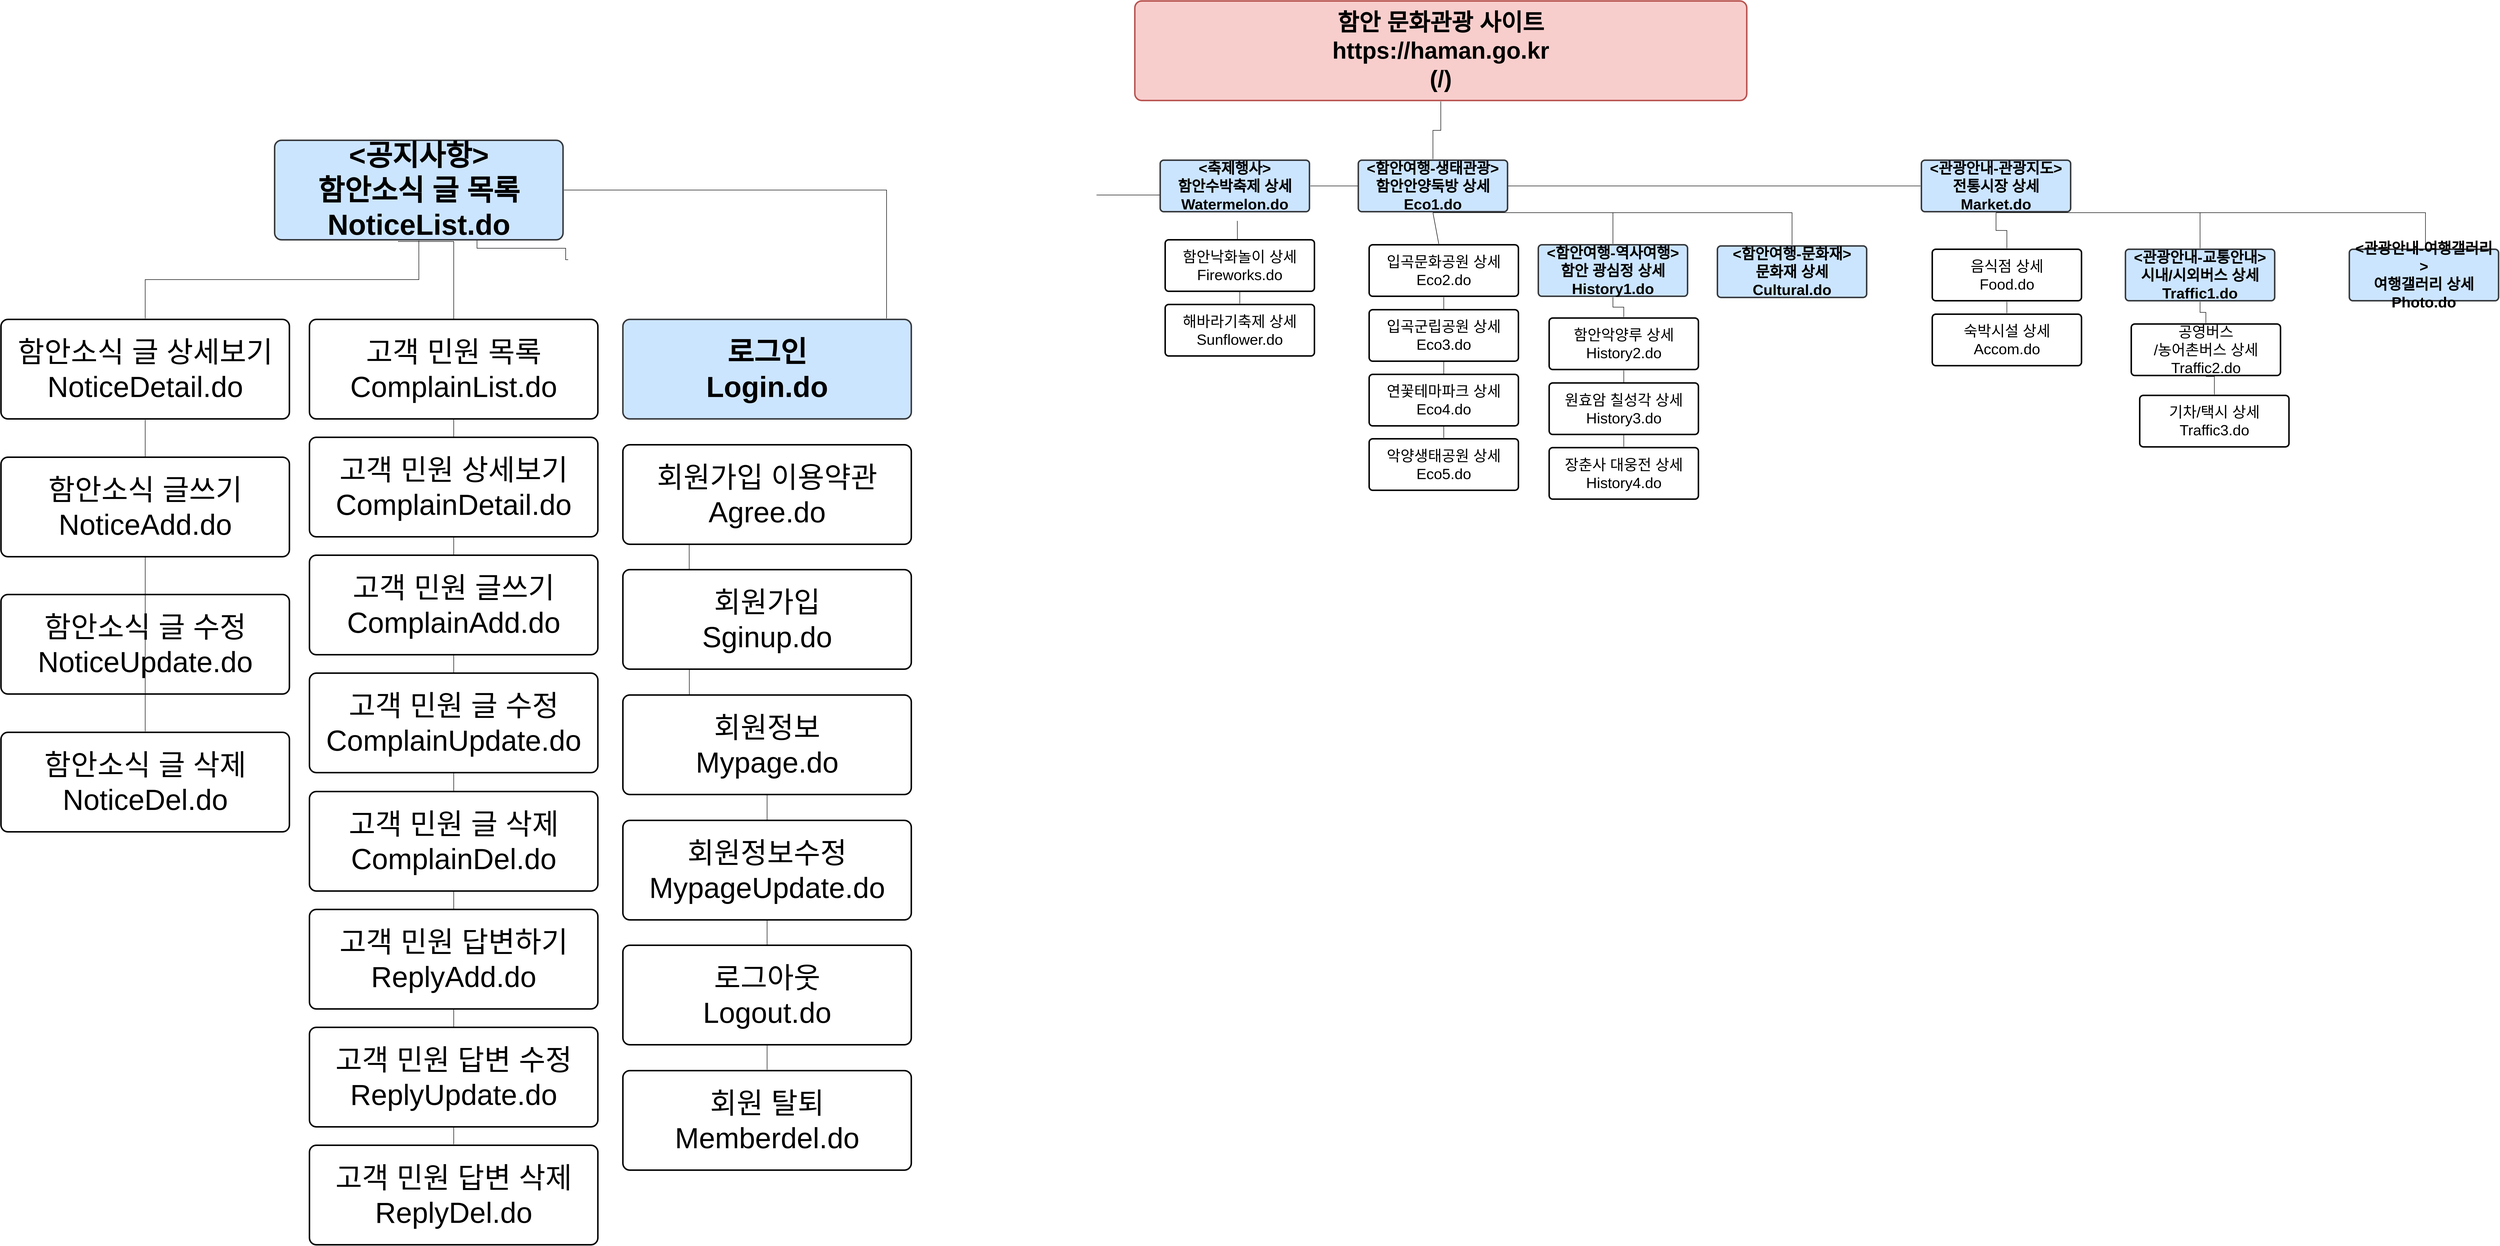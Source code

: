 <mxfile version="21.3.2" type="device">
  <diagram id="6a731a19-8d31-9384-78a2-239565b7b9f0" name="Page-1">
    <mxGraphModel dx="10677" dy="4522" grid="1" gridSize="10" guides="0" tooltips="1" connect="1" arrows="1" fold="1" page="1" pageScale="1" pageWidth="1169" pageHeight="827" background="none" math="0" shadow="0">
      <root>
        <mxCell id="0" />
        <mxCell id="1" parent="0" />
        <mxCell id="kG1Z84SjeEAYpl0R3kHJ-1810" style="edgeStyle=orthogonalEdgeStyle;rounded=0;orthogonalLoop=1;jettySize=auto;html=1;exitX=0.428;exitY=1.007;exitDx=0;exitDy=0;endArrow=none;endFill=0;exitPerimeter=0;" parent="1" target="kG1Z84SjeEAYpl0R3kHJ-1804" edge="1" source="1771">
          <mxGeometry relative="1" as="geometry">
            <mxPoint x="74.93" y="-0.25" as="sourcePoint" />
            <Array as="points">
              <mxPoint x="-1430" y="403" />
            </Array>
          </mxGeometry>
        </mxCell>
        <mxCell id="B97FNli7kyXhGJYyz91e-1827" style="edgeStyle=orthogonalEdgeStyle;rounded=0;orthogonalLoop=1;jettySize=auto;html=1;exitX=0.5;exitY=1;exitDx=0;exitDy=0;endArrow=none;endFill=0;" parent="1" source="1749" target="B97FNli7kyXhGJYyz91e-1786" edge="1">
          <mxGeometry relative="1" as="geometry" />
        </mxCell>
        <mxCell id="1749" value="&lt;font style=&quot;font-size: 47px;&quot;&gt;함안 문화관광 사이트&lt;br&gt;https://haman.go.kr&lt;br&gt;(/)&lt;br&gt;&lt;/font&gt;" style="rounded=1;whiteSpace=wrap;html=1;shadow=0;labelBackgroundColor=none;strokeWidth=3;fontFamily=Helvetica;fontSize=20;align=center;fontStyle=1;spacing=5;arcSize=7;perimeterSpacing=2;fillColor=#f8cecc;strokeColor=#b85450;" parent="1" vertex="1">
          <mxGeometry x="-61" y="-80" width="1230" height="200" as="geometry" />
        </mxCell>
        <mxCell id="B97FNli7kyXhGJYyz91e-1782" style="edgeStyle=orthogonalEdgeStyle;rounded=0;orthogonalLoop=1;jettySize=auto;html=1;exitX=1;exitY=0.5;exitDx=0;exitDy=0;endArrow=none;endFill=0;" parent="1" source="1771" target="B97FNli7kyXhGJYyz91e-1781" edge="1">
          <mxGeometry relative="1" as="geometry">
            <Array as="points">
              <mxPoint x="-560" y="302" />
              <mxPoint x="-560" y="302" />
            </Array>
          </mxGeometry>
        </mxCell>
        <mxCell id="B97FNli7kyXhGJYyz91e-1800" style="edgeStyle=orthogonalEdgeStyle;rounded=0;orthogonalLoop=1;jettySize=auto;html=1;exitX=0.5;exitY=1;exitDx=0;exitDy=0;endArrow=none;endFill=0;" parent="1" edge="1">
          <mxGeometry relative="1" as="geometry">
            <mxPoint x="-1383.25" y="389.0" as="sourcePoint" />
            <mxPoint x="-1200" y="440" as="targetPoint" />
            <Array as="points">
              <mxPoint x="-1383" y="417" />
              <mxPoint x="-1205" y="417" />
            </Array>
          </mxGeometry>
        </mxCell>
        <mxCell id="1771" value="&amp;lt;공지사항&amp;gt;&lt;br style=&quot;font-size: 58px;&quot;&gt;함안소식 글 목록&lt;br style=&quot;font-size: 58px;&quot;&gt;NoticeList.do" style="rounded=1;whiteSpace=wrap;html=1;shadow=0;labelBackgroundColor=none;strokeWidth=3;fontFamily=Helvetica;fontSize=58;align=center;spacing=5;fontStyle=1;arcSize=7;perimeterSpacing=2;aspect=fixed;fillColor=#cce5ff;strokeColor=#36393d;" parent="1" vertex="1">
          <mxGeometry x="-1790" y="200" width="579.71" height="200" as="geometry" />
        </mxCell>
        <mxCell id="kG1Z84SjeEAYpl0R3kHJ-1870" style="edgeStyle=orthogonalEdgeStyle;rounded=0;orthogonalLoop=1;jettySize=auto;html=1;exitX=1;exitY=0.5;exitDx=0;exitDy=0;entryX=0;entryY=0.5;entryDx=0;entryDy=0;endArrow=none;endFill=0;" parent="1" edge="1">
          <mxGeometry relative="1" as="geometry">
            <mxPoint x="-138" y="310.0" as="sourcePoint" />
            <mxPoint x="-2" y="310.0" as="targetPoint" />
          </mxGeometry>
        </mxCell>
        <mxCell id="kG1Z84SjeEAYpl0R3kHJ-1831" style="edgeStyle=orthogonalEdgeStyle;rounded=0;orthogonalLoop=1;jettySize=auto;html=1;exitX=0.5;exitY=1;exitDx=0;exitDy=0;endArrow=none;endFill=0;" parent="1" target="kG1Z84SjeEAYpl0R3kHJ-1822" edge="1">
          <mxGeometry relative="1" as="geometry">
            <mxPoint x="145" y="362.0" as="sourcePoint" />
          </mxGeometry>
        </mxCell>
        <mxCell id="kG1Z84SjeEAYpl0R3kHJ-1821" value="함안낙화놀이 상세&lt;br&gt;Fireworks.do" style="rounded=1;whiteSpace=wrap;html=1;shadow=0;labelBackgroundColor=none;strokeWidth=3;fontFamily=Helvetica;fontSize=30;align=center;spacing=5;fontStyle=0;arcSize=7;perimeterSpacing=2;aspect=fixed;flipV=1;flipH=0;" parent="1" vertex="1">
          <mxGeometry y="400" width="300" height="103.5" as="geometry" />
        </mxCell>
        <mxCell id="kG1Z84SjeEAYpl0R3kHJ-1822" value="해바라기축제 상세&lt;br&gt;Sunflower.do" style="rounded=1;whiteSpace=wrap;html=1;shadow=0;labelBackgroundColor=none;strokeWidth=3;fontFamily=Helvetica;fontSize=30;align=center;spacing=5;fontStyle=0;arcSize=7;perimeterSpacing=2;aspect=fixed;flipV=1;flipH=0;" parent="1" vertex="1">
          <mxGeometry y="530" width="300" height="103.5" as="geometry" />
        </mxCell>
        <mxCell id="B97FNli7kyXhGJYyz91e-1801" style="edgeStyle=orthogonalEdgeStyle;rounded=0;orthogonalLoop=1;jettySize=auto;html=1;exitX=0.5;exitY=1;exitDx=0;exitDy=0;entryX=0.5;entryY=0;entryDx=0;entryDy=0;endArrow=none;endFill=0;" parent="1" source="kG1Z84SjeEAYpl0R3kHJ-1827" target="kG1Z84SjeEAYpl0R3kHJ-1830" edge="1">
          <mxGeometry relative="1" as="geometry" />
        </mxCell>
        <mxCell id="kG1Z84SjeEAYpl0R3kHJ-1827" value="입곡문화공원 상세Eco2.do" style="rounded=1;whiteSpace=wrap;html=1;shadow=0;labelBackgroundColor=none;strokeWidth=3;fontFamily=Helvetica;fontSize=30;align=center;spacing=5;fontStyle=0;arcSize=7;perimeterSpacing=2;aspect=fixed;flipV=1;flipH=0;" parent="1" vertex="1">
          <mxGeometry x="410" y="410" width="300" height="103.5" as="geometry" />
        </mxCell>
        <mxCell id="kG1Z84SjeEAYpl0R3kHJ-1828" value="입곡군립공원 상세&lt;br&gt;Eco3.do" style="rounded=1;whiteSpace=wrap;html=1;shadow=0;labelBackgroundColor=none;strokeWidth=3;fontFamily=Helvetica;fontSize=30;align=center;spacing=5;fontStyle=0;arcSize=7;perimeterSpacing=2;aspect=fixed;flipV=1;flipH=0;" parent="1" vertex="1">
          <mxGeometry x="410" y="540.5" width="300" height="103.5" as="geometry" />
        </mxCell>
        <mxCell id="kG1Z84SjeEAYpl0R3kHJ-1829" value="연꽃테마파크 상세&lt;br&gt;Eco4.do" style="rounded=1;whiteSpace=wrap;html=1;shadow=0;labelBackgroundColor=none;strokeWidth=3;fontFamily=Helvetica;fontSize=30;align=center;spacing=5;fontStyle=0;arcSize=7;perimeterSpacing=2;aspect=fixed;flipV=1;flipH=0;" parent="1" vertex="1">
          <mxGeometry x="410" y="670.5" width="300" height="103.5" as="geometry" />
        </mxCell>
        <mxCell id="kG1Z84SjeEAYpl0R3kHJ-1830" value="악양생태공원 상세&lt;br&gt;Eco5.do" style="rounded=1;whiteSpace=wrap;html=1;shadow=0;labelBackgroundColor=none;strokeWidth=3;fontFamily=Helvetica;fontSize=30;align=center;spacing=5;fontStyle=0;arcSize=7;perimeterSpacing=2;aspect=fixed;flipV=1;flipH=0;" parent="1" vertex="1">
          <mxGeometry x="410" y="800" width="300" height="103.5" as="geometry" />
        </mxCell>
        <mxCell id="B97FNli7kyXhGJYyz91e-1821" style="edgeStyle=orthogonalEdgeStyle;rounded=0;orthogonalLoop=1;jettySize=auto;html=1;exitX=0.5;exitY=1;exitDx=0;exitDy=0;endArrow=none;endFill=0;" parent="1" source="kG1Z84SjeEAYpl0R3kHJ-1844" target="kG1Z84SjeEAYpl0R3kHJ-1846" edge="1">
          <mxGeometry relative="1" as="geometry" />
        </mxCell>
        <mxCell id="kG1Z84SjeEAYpl0R3kHJ-1844" value="함안악양루 상세&lt;br&gt;History2.do" style="rounded=1;whiteSpace=wrap;html=1;shadow=0;labelBackgroundColor=none;strokeWidth=3;fontFamily=Helvetica;fontSize=30;align=center;spacing=5;fontStyle=0;arcSize=7;perimeterSpacing=2;aspect=fixed;flipV=1;flipH=0;" parent="1" vertex="1">
          <mxGeometry x="771.82" y="557.25" width="300" height="103.5" as="geometry" />
        </mxCell>
        <mxCell id="kG1Z84SjeEAYpl0R3kHJ-1845" value="원효암 칠성각 상세&lt;br&gt;History3.do" style="rounded=1;whiteSpace=wrap;html=1;shadow=0;labelBackgroundColor=none;strokeWidth=3;fontFamily=Helvetica;fontSize=30;align=center;spacing=5;fontStyle=0;arcSize=7;perimeterSpacing=2;aspect=fixed;flipV=1;flipH=0;" parent="1" vertex="1">
          <mxGeometry x="771.82" y="687.75" width="300" height="103.5" as="geometry" />
        </mxCell>
        <mxCell id="kG1Z84SjeEAYpl0R3kHJ-1846" value="장춘사 대웅전 상세&lt;br&gt;History4.do" style="rounded=1;whiteSpace=wrap;html=1;shadow=0;labelBackgroundColor=none;strokeWidth=3;fontFamily=Helvetica;fontSize=30;align=center;spacing=5;fontStyle=0;arcSize=7;perimeterSpacing=2;aspect=fixed;flipV=1;flipH=0;" parent="1" vertex="1">
          <mxGeometry x="771.82" y="817.75" width="300" height="103.5" as="geometry" />
        </mxCell>
        <mxCell id="B97FNli7kyXhGJYyz91e-1809" style="edgeStyle=orthogonalEdgeStyle;rounded=0;orthogonalLoop=1;jettySize=auto;html=1;exitX=0.5;exitY=1;exitDx=0;exitDy=0;entryX=0.5;entryY=0;entryDx=0;entryDy=0;endArrow=none;endFill=0;" parent="1" source="kG1Z84SjeEAYpl0R3kHJ-1858" target="kG1Z84SjeEAYpl0R3kHJ-1859" edge="1">
          <mxGeometry relative="1" as="geometry" />
        </mxCell>
        <mxCell id="kG1Z84SjeEAYpl0R3kHJ-1858" value="음식점 상세&lt;br&gt;Food.do" style="rounded=1;whiteSpace=wrap;html=1;shadow=0;labelBackgroundColor=none;strokeWidth=3;fontFamily=Helvetica;fontSize=30;align=center;spacing=5;fontStyle=0;arcSize=7;perimeterSpacing=2;aspect=fixed;flipV=1;flipH=0;" parent="1" vertex="1">
          <mxGeometry x="1541.82" y="419" width="300" height="103.5" as="geometry" />
        </mxCell>
        <mxCell id="kG1Z84SjeEAYpl0R3kHJ-1859" value="숙박시설 상세&lt;br&gt;Accom.do" style="rounded=1;whiteSpace=wrap;html=1;shadow=0;labelBackgroundColor=none;strokeWidth=3;fontFamily=Helvetica;fontSize=30;align=center;spacing=5;fontStyle=0;arcSize=7;perimeterSpacing=2;aspect=fixed;flipV=1;flipH=0;" parent="1" vertex="1">
          <mxGeometry x="1541.82" y="549.5" width="300" height="103.5" as="geometry" />
        </mxCell>
        <mxCell id="B97FNli7kyXhGJYyz91e-1824" style="edgeStyle=orthogonalEdgeStyle;rounded=0;orthogonalLoop=1;jettySize=auto;html=1;exitX=0.5;exitY=1;exitDx=0;exitDy=0;entryX=0.5;entryY=0;entryDx=0;entryDy=0;endArrow=none;endFill=0;" parent="1" source="kG1Z84SjeEAYpl0R3kHJ-1863" target="kG1Z84SjeEAYpl0R3kHJ-1864" edge="1">
          <mxGeometry relative="1" as="geometry" />
        </mxCell>
        <mxCell id="kG1Z84SjeEAYpl0R3kHJ-1863" value="&lt;font style=&quot;font-size: 30px;&quot;&gt;공영버스&lt;br style=&quot;&quot;&gt;/농어촌버스 상세&lt;br style=&quot;&quot;&gt;Traffic2.do&lt;/font&gt;" style="rounded=1;whiteSpace=wrap;html=1;shadow=0;labelBackgroundColor=none;strokeWidth=3;fontFamily=Helvetica;fontSize=28;align=center;spacing=5;fontStyle=0;arcSize=7;perimeterSpacing=2;aspect=fixed;flipV=1;flipH=0;" parent="1" vertex="1">
          <mxGeometry x="1941.82" y="569.25" width="300" height="103.5" as="geometry" />
        </mxCell>
        <mxCell id="kG1Z84SjeEAYpl0R3kHJ-1864" value="기차/택시 상세&lt;br&gt;Traffic3.do" style="rounded=1;whiteSpace=wrap;html=1;shadow=0;labelBackgroundColor=none;strokeWidth=3;fontFamily=Helvetica;fontSize=30;align=center;spacing=5;fontStyle=0;arcSize=7;perimeterSpacing=2;aspect=fixed;flipV=1;flipH=0;" parent="1" vertex="1">
          <mxGeometry x="1958.85" y="712.69" width="300" height="103.5" as="geometry" />
        </mxCell>
        <mxCell id="B97FNli7kyXhGJYyz91e-1828" style="edgeStyle=orthogonalEdgeStyle;rounded=0;orthogonalLoop=1;jettySize=auto;html=1;exitX=1;exitY=0.5;exitDx=0;exitDy=0;entryX=0;entryY=0.5;entryDx=0;entryDy=0;endArrow=none;endFill=0;" parent="1" source="B97FNli7kyXhGJYyz91e-1783" target="B97FNli7kyXhGJYyz91e-1806" edge="1">
          <mxGeometry relative="1" as="geometry" />
        </mxCell>
        <mxCell id="B97FNli7kyXhGJYyz91e-1783" value="&amp;lt;축제행사&amp;gt;&lt;br style=&quot;border-color: var(--border-color);&quot;&gt;함안수박축제 상세&lt;br style=&quot;border-color: var(--border-color);&quot;&gt;Watermelon.do" style="rounded=1;whiteSpace=wrap;html=1;shadow=0;labelBackgroundColor=none;strokeWidth=3;fontFamily=Helvetica;fontSize=30;align=center;spacing=5;fontStyle=1;arcSize=7;perimeterSpacing=2;aspect=fixed;fillColor=#cce5ff;strokeColor=#36393d;" parent="1" vertex="1">
          <mxGeometry x="-10" y="240" width="300" height="103.5" as="geometry" />
        </mxCell>
        <mxCell id="B97FNli7kyXhGJYyz91e-1804" style="edgeStyle=orthogonalEdgeStyle;rounded=0;orthogonalLoop=1;jettySize=auto;html=1;exitX=0.5;exitY=1;exitDx=0;exitDy=0;endArrow=none;endFill=0;" parent="1" source="B97FNli7kyXhGJYyz91e-1786" target="B97FNli7kyXhGJYyz91e-1802" edge="1">
          <mxGeometry relative="1" as="geometry" />
        </mxCell>
        <mxCell id="B97FNli7kyXhGJYyz91e-1805" style="edgeStyle=orthogonalEdgeStyle;rounded=0;orthogonalLoop=1;jettySize=auto;html=1;exitX=0.5;exitY=1;exitDx=0;exitDy=0;entryX=0.5;entryY=0;entryDx=0;entryDy=0;endArrow=none;endFill=0;" parent="1" source="B97FNli7kyXhGJYyz91e-1786" target="B97FNli7kyXhGJYyz91e-1803" edge="1">
          <mxGeometry relative="1" as="geometry" />
        </mxCell>
        <mxCell id="B97FNli7kyXhGJYyz91e-1810" style="rounded=0;orthogonalLoop=1;jettySize=auto;html=1;exitX=0.5;exitY=1;exitDx=0;exitDy=0;endArrow=none;endFill=0;" parent="1" source="B97FNli7kyXhGJYyz91e-1786" target="kG1Z84SjeEAYpl0R3kHJ-1827" edge="1">
          <mxGeometry relative="1" as="geometry" />
        </mxCell>
        <mxCell id="B97FNli7kyXhGJYyz91e-1786" value="&amp;lt;함안여행-생태관광&amp;gt;&lt;br style=&quot;border-color: var(--border-color);&quot;&gt;함안안양둑방 상세&lt;br style=&quot;border-color: var(--border-color);&quot;&gt;Eco1.do" style="rounded=1;whiteSpace=wrap;html=1;shadow=0;labelBackgroundColor=none;strokeWidth=3;fontFamily=Helvetica;fontSize=30;align=center;spacing=5;fontStyle=1;arcSize=7;perimeterSpacing=2;aspect=fixed;fillColor=#cce5ff;strokeColor=#36393d;" parent="1" vertex="1">
          <mxGeometry x="388.18" y="240" width="300" height="103.5" as="geometry" />
        </mxCell>
        <mxCell id="B97FNli7kyXhGJYyz91e-1820" style="edgeStyle=orthogonalEdgeStyle;rounded=0;orthogonalLoop=1;jettySize=auto;html=1;exitX=0.5;exitY=1;exitDx=0;exitDy=0;endArrow=none;endFill=0;" parent="1" source="B97FNli7kyXhGJYyz91e-1802" target="kG1Z84SjeEAYpl0R3kHJ-1844" edge="1">
          <mxGeometry relative="1" as="geometry" />
        </mxCell>
        <mxCell id="B97FNli7kyXhGJYyz91e-1802" value="&amp;lt;함안여행-역사여행&amp;gt;&lt;br style=&quot;border-color: var(--border-color);&quot;&gt;함안 광심정 상세&lt;br style=&quot;border-color: var(--border-color);&quot;&gt;History1.do" style="rounded=1;whiteSpace=wrap;html=1;shadow=0;labelBackgroundColor=none;strokeWidth=3;fontFamily=Helvetica;fontSize=30;align=center;spacing=5;fontStyle=1;arcSize=7;perimeterSpacing=2;aspect=fixed;fillColor=#cce5ff;strokeColor=#36393d;" parent="1" vertex="1">
          <mxGeometry x="750" y="410" width="300" height="103.5" as="geometry" />
        </mxCell>
        <mxCell id="B97FNli7kyXhGJYyz91e-1803" value="&amp;lt;함안여행-문화재&amp;gt;&lt;br style=&quot;border-color: var(--border-color);&quot;&gt;문화재 상세&lt;br style=&quot;border-color: var(--border-color);&quot;&gt;Cultural.do" style="rounded=1;whiteSpace=wrap;html=1;shadow=0;labelBackgroundColor=none;strokeWidth=3;fontFamily=Helvetica;fontSize=30;align=center;spacing=5;fontStyle=1;arcSize=7;perimeterSpacing=2;aspect=fixed;fillColor=#cce5ff;strokeColor=#36393d;" parent="1" vertex="1">
          <mxGeometry x="1110" y="412.32" width="300" height="103.5" as="geometry" />
        </mxCell>
        <mxCell id="B97FNli7kyXhGJYyz91e-1808" style="edgeStyle=orthogonalEdgeStyle;rounded=0;orthogonalLoop=1;jettySize=auto;html=1;exitX=0.5;exitY=1;exitDx=0;exitDy=0;entryX=0.5;entryY=0;entryDx=0;entryDy=0;endArrow=none;endFill=0;" parent="1" source="B97FNli7kyXhGJYyz91e-1806" target="kG1Z84SjeEAYpl0R3kHJ-1858" edge="1">
          <mxGeometry relative="1" as="geometry" />
        </mxCell>
        <mxCell id="B97FNli7kyXhGJYyz91e-1825" style="edgeStyle=orthogonalEdgeStyle;rounded=0;orthogonalLoop=1;jettySize=auto;html=1;exitX=0.5;exitY=1;exitDx=0;exitDy=0;entryX=0.5;entryY=0;entryDx=0;entryDy=0;endArrow=none;endFill=0;" parent="1" source="B97FNli7kyXhGJYyz91e-1806" target="B97FNli7kyXhGJYyz91e-1812" edge="1">
          <mxGeometry relative="1" as="geometry" />
        </mxCell>
        <mxCell id="B97FNli7kyXhGJYyz91e-1826" style="edgeStyle=orthogonalEdgeStyle;rounded=0;orthogonalLoop=1;jettySize=auto;html=1;exitX=0.5;exitY=1;exitDx=0;exitDy=0;entryX=0.51;entryY=0.395;entryDx=0;entryDy=0;entryPerimeter=0;endArrow=none;endFill=0;" parent="1" source="B97FNli7kyXhGJYyz91e-1806" target="B97FNli7kyXhGJYyz91e-1811" edge="1">
          <mxGeometry relative="1" as="geometry" />
        </mxCell>
        <mxCell id="B97FNli7kyXhGJYyz91e-1806" value="&amp;lt;관광안내-관광지도&amp;gt;&lt;br style=&quot;border-color: var(--border-color);&quot;&gt;전통시장 상세&lt;br style=&quot;border-color: var(--border-color);&quot;&gt;Market.do" style="rounded=1;whiteSpace=wrap;html=1;shadow=0;labelBackgroundColor=none;strokeWidth=3;fontFamily=Helvetica;fontSize=30;align=center;spacing=5;fontStyle=1;arcSize=7;perimeterSpacing=2;aspect=fixed;fillColor=#cce5ff;strokeColor=#36393d;" parent="1" vertex="1">
          <mxGeometry x="1520" y="240" width="300" height="103.5" as="geometry" />
        </mxCell>
        <mxCell id="B97FNli7kyXhGJYyz91e-1811" value="&amp;lt;관광안내-여행갤러리&amp;gt;&lt;br style=&quot;border-color: var(--border-color);&quot;&gt;여행갤러리 상세&lt;br style=&quot;border-color: var(--border-color);&quot;&gt;Photo.do" style="rounded=1;whiteSpace=wrap;html=1;shadow=0;labelBackgroundColor=none;strokeWidth=3;fontFamily=Helvetica;fontSize=30;align=center;spacing=5;fontStyle=1;arcSize=7;perimeterSpacing=2;aspect=fixed;fillColor=#cce5ff;strokeColor=#36393d;" parent="1" vertex="1">
          <mxGeometry x="2380.14" y="419" width="300" height="103.5" as="geometry" />
        </mxCell>
        <mxCell id="B97FNli7kyXhGJYyz91e-1823" style="edgeStyle=orthogonalEdgeStyle;rounded=0;orthogonalLoop=1;jettySize=auto;html=1;exitX=0.5;exitY=1;exitDx=0;exitDy=0;entryX=0.5;entryY=0;entryDx=0;entryDy=0;endArrow=none;endFill=0;" parent="1" source="B97FNli7kyXhGJYyz91e-1812" target="kG1Z84SjeEAYpl0R3kHJ-1863" edge="1">
          <mxGeometry relative="1" as="geometry" />
        </mxCell>
        <mxCell id="B97FNli7kyXhGJYyz91e-1812" value="&amp;lt;관광안내-교통안내&amp;gt;&lt;br style=&quot;border-color: var(--border-color);&quot;&gt;시내/시외버스 상세&lt;br style=&quot;border-color: var(--border-color);&quot;&gt;Traffic1.do" style="rounded=1;whiteSpace=wrap;html=1;shadow=0;labelBackgroundColor=none;strokeWidth=3;fontFamily=Helvetica;fontSize=30;align=center;spacing=5;fontStyle=1;arcSize=7;perimeterSpacing=2;aspect=fixed;fillColor=#cce5ff;strokeColor=#36393d;" parent="1" vertex="1">
          <mxGeometry x="1930.14" y="419" width="300" height="103.5" as="geometry" />
        </mxCell>
        <mxCell id="MN_YxM6yZcr80XUjL-WN-1773" value="" style="group" vertex="1" connectable="0" parent="1">
          <mxGeometry x="-1720" y="560" width="579.71" height="1860" as="geometry" />
        </mxCell>
        <mxCell id="kG1Z84SjeEAYpl0R3kHJ-1803" value="&lt;font style=&quot;font-size: 58px;&quot;&gt;&lt;span style=&quot;font-size: 58px;&quot;&gt;고객 민원 답변 수정&lt;/span&gt;&lt;br style=&quot;font-size: 58px;&quot;&gt;&lt;font style=&quot;font-size: 58px;&quot;&gt;ReplyUpdate.do&lt;/font&gt;&lt;br style=&quot;font-size: 58px;&quot;&gt;&lt;/font&gt;" style="rounded=1;whiteSpace=wrap;html=1;shadow=0;labelBackgroundColor=none;strokeWidth=3;fontFamily=Helvetica;fontSize=58;align=center;spacing=5;fontStyle=0;arcSize=7;perimeterSpacing=2;aspect=fixed;" parent="MN_YxM6yZcr80XUjL-WN-1773" vertex="1">
          <mxGeometry y="1423" width="579.71" height="200" as="geometry" />
        </mxCell>
        <mxCell id="kG1Z84SjeEAYpl0R3kHJ-1804" value="&lt;font style=&quot;font-size: 58px;&quot;&gt;&lt;span style=&quot;font-size: 58px;&quot;&gt;고객 민원 답변 삭제&lt;/span&gt;&lt;br style=&quot;font-size: 58px;&quot;&gt;&lt;font style=&quot;font-size: 58px;&quot;&gt;ReplyDel.do&lt;/font&gt;&lt;br style=&quot;font-size: 58px;&quot;&gt;&lt;/font&gt;" style="rounded=1;whiteSpace=wrap;html=1;shadow=0;labelBackgroundColor=none;strokeWidth=3;fontFamily=Helvetica;fontSize=58;align=center;spacing=5;fontStyle=0;arcSize=7;perimeterSpacing=2;aspect=fixed;" parent="MN_YxM6yZcr80XUjL-WN-1773" vertex="1">
          <mxGeometry y="1660" width="579.71" height="200" as="geometry" />
        </mxCell>
        <mxCell id="kG1Z84SjeEAYpl0R3kHJ-1805" value="&lt;font style=&quot;font-size: 58px;&quot;&gt;&lt;span style=&quot;font-size: 58px;&quot;&gt;고객 민원 답변하기&lt;/span&gt;&lt;br style=&quot;font-size: 58px;&quot;&gt;&lt;font style=&quot;font-size: 58px;&quot;&gt;ReplyAdd.do&lt;/font&gt;&lt;br style=&quot;font-size: 58px;&quot;&gt;&lt;/font&gt;" style="rounded=1;whiteSpace=wrap;html=1;shadow=0;labelBackgroundColor=none;strokeWidth=3;fontFamily=Helvetica;fontSize=58;align=center;spacing=5;fontStyle=0;arcSize=7;perimeterSpacing=2;aspect=fixed;" parent="MN_YxM6yZcr80XUjL-WN-1773" vertex="1">
          <mxGeometry y="1186" width="579.71" height="200" as="geometry" />
        </mxCell>
        <mxCell id="B97FNli7kyXhGJYyz91e-1793" value="&lt;font style=&quot;font-size: 58px;&quot;&gt;&lt;span style=&quot;font-size: 58px;&quot;&gt;고객 민원 목록&lt;/span&gt;&lt;br style=&quot;font-size: 58px;&quot;&gt;&lt;font style=&quot;font-size: 58px;&quot;&gt;ComplainList.do&lt;/font&gt;&lt;br style=&quot;font-size: 58px;&quot;&gt;&lt;/font&gt;" style="rounded=1;whiteSpace=wrap;html=1;shadow=0;labelBackgroundColor=none;strokeWidth=3;fontFamily=Helvetica;fontSize=58;align=center;spacing=5;fontStyle=0;arcSize=7;perimeterSpacing=2;aspect=fixed;" parent="MN_YxM6yZcr80XUjL-WN-1773" vertex="1">
          <mxGeometry width="579.71" height="200" as="geometry" />
        </mxCell>
        <mxCell id="B97FNli7kyXhGJYyz91e-1794" value="&lt;font style=&quot;font-size: 58px;&quot;&gt;&lt;font style=&quot;font-size: 58px;&quot;&gt;고객 민원 상세보기&lt;/font&gt;&lt;br style=&quot;font-size: 58px;&quot;&gt;&lt;font style=&quot;font-size: 58px;&quot;&gt;ComplainDetail.do&lt;/font&gt;&lt;br style=&quot;font-size: 58px;&quot;&gt;&lt;/font&gt;" style="rounded=1;whiteSpace=wrap;html=1;shadow=0;labelBackgroundColor=none;strokeWidth=3;fontFamily=Helvetica;fontSize=58;align=center;spacing=5;fontStyle=0;arcSize=7;perimeterSpacing=2;aspect=fixed;" parent="MN_YxM6yZcr80XUjL-WN-1773" vertex="1">
          <mxGeometry y="237" width="579.71" height="200" as="geometry" />
        </mxCell>
        <mxCell id="B97FNli7kyXhGJYyz91e-1795" value="&lt;font style=&quot;font-size: 58px;&quot;&gt;&lt;span style=&quot;font-size: 58px;&quot;&gt;고객 민원 글쓰기&lt;/span&gt;&lt;br style=&quot;font-size: 58px;&quot;&gt;&lt;font style=&quot;font-size: 58px;&quot;&gt;ComplainAdd.do&lt;/font&gt;&lt;br style=&quot;font-size: 58px;&quot;&gt;&lt;/font&gt;" style="rounded=1;whiteSpace=wrap;html=1;shadow=0;labelBackgroundColor=none;strokeWidth=3;fontFamily=Helvetica;fontSize=58;align=center;spacing=5;fontStyle=0;arcSize=7;perimeterSpacing=2;aspect=fixed;" parent="MN_YxM6yZcr80XUjL-WN-1773" vertex="1">
          <mxGeometry y="474" width="579.71" height="200" as="geometry" />
        </mxCell>
        <mxCell id="B97FNli7kyXhGJYyz91e-1796" value="&lt;font style=&quot;font-size: 58px;&quot;&gt;&lt;span style=&quot;font-size: 58px;&quot;&gt;고객 민원 글 수정&lt;/span&gt;&lt;br style=&quot;font-size: 58px;&quot;&gt;&lt;font style=&quot;font-size: 58px;&quot;&gt;ComplainUpdate.do&lt;/font&gt;&lt;br style=&quot;font-size: 58px;&quot;&gt;&lt;/font&gt;" style="rounded=1;whiteSpace=wrap;html=1;shadow=0;labelBackgroundColor=none;strokeWidth=3;fontFamily=Helvetica;fontSize=58;align=center;spacing=5;fontStyle=0;arcSize=7;perimeterSpacing=2;aspect=fixed;" parent="MN_YxM6yZcr80XUjL-WN-1773" vertex="1">
          <mxGeometry y="711" width="579.71" height="200" as="geometry" />
        </mxCell>
        <mxCell id="B97FNli7kyXhGJYyz91e-1797" value="&lt;font style=&quot;font-size: 58px;&quot;&gt;&lt;span style=&quot;font-size: 58px;&quot;&gt;고객 민원 글 삭제&lt;/span&gt;&lt;br style=&quot;font-size: 58px;&quot;&gt;&lt;font style=&quot;font-size: 58px;&quot;&gt;ComplainDel.do&lt;/font&gt;&lt;br style=&quot;font-size: 58px;&quot;&gt;&lt;/font&gt;" style="rounded=1;whiteSpace=wrap;html=1;shadow=0;labelBackgroundColor=none;strokeWidth=3;fontFamily=Helvetica;fontSize=58;align=center;spacing=5;fontStyle=0;arcSize=7;perimeterSpacing=2;aspect=fixed;" parent="MN_YxM6yZcr80XUjL-WN-1773" vertex="1">
          <mxGeometry y="949" width="579.71" height="200" as="geometry" />
        </mxCell>
        <mxCell id="MN_YxM6yZcr80XUjL-WN-1774" value="" style="group" vertex="1" connectable="0" parent="1">
          <mxGeometry x="-2340" y="560" width="579.71" height="1030" as="geometry" />
        </mxCell>
        <mxCell id="kG1Z84SjeEAYpl0R3kHJ-1785" value="&lt;font style=&quot;font-size: 58px;&quot;&gt;함안소식 글 상세보기&lt;br style=&quot;font-size: 58px;&quot;&gt;NoticeDetail.do&lt;br style=&quot;font-size: 58px;&quot;&gt;&lt;/font&gt;" style="rounded=1;whiteSpace=wrap;html=1;shadow=0;labelBackgroundColor=none;strokeWidth=3;fontFamily=Helvetica;fontSize=58;align=center;spacing=5;fontStyle=0;arcSize=7;perimeterSpacing=2;aspect=fixed;" parent="MN_YxM6yZcr80XUjL-WN-1774" vertex="1">
          <mxGeometry width="579.71" height="200" as="geometry" />
        </mxCell>
        <mxCell id="kG1Z84SjeEAYpl0R3kHJ-1786" value="&lt;font style=&quot;font-size: 58px;&quot;&gt;&lt;span style=&quot;font-size: 58px;&quot;&gt;함안소식 글 수정&lt;/span&gt;&lt;br style=&quot;font-size: 58px;&quot;&gt;&lt;font style=&quot;font-size: 58px;&quot;&gt;NoticeUpdate.do&lt;/font&gt;&lt;br style=&quot;font-size: 58px;&quot;&gt;&lt;/font&gt;" style="rounded=1;whiteSpace=wrap;html=1;shadow=0;labelBackgroundColor=none;strokeWidth=3;fontFamily=Helvetica;fontSize=58;align=center;spacing=5;fontStyle=0;arcSize=7;perimeterSpacing=2;aspect=fixed;" parent="MN_YxM6yZcr80XUjL-WN-1774" vertex="1">
          <mxGeometry y="553" width="579.71" height="200" as="geometry" />
        </mxCell>
        <mxCell id="kG1Z84SjeEAYpl0R3kHJ-1788" value="&lt;font style=&quot;font-size: 58px;&quot;&gt;함안소식 글 삭제&lt;br style=&quot;font-size: 58px;&quot;&gt;NoticeDel.do&lt;br style=&quot;font-size: 58px;&quot;&gt;&lt;/font&gt;" style="rounded=1;whiteSpace=wrap;html=1;shadow=0;labelBackgroundColor=none;strokeWidth=3;fontFamily=Helvetica;fontSize=58;align=center;spacing=5;fontStyle=0;arcSize=7;perimeterSpacing=2;aspect=fixed;" parent="MN_YxM6yZcr80XUjL-WN-1774" vertex="1">
          <mxGeometry y="830" width="579.71" height="200" as="geometry" />
        </mxCell>
        <mxCell id="B97FNli7kyXhGJYyz91e-1799" style="edgeStyle=orthogonalEdgeStyle;rounded=0;orthogonalLoop=1;jettySize=auto;html=1;exitX=0.5;exitY=1;exitDx=0;exitDy=0;endArrow=none;endFill=0;movable=0;resizable=0;rotatable=0;deletable=0;editable=0;locked=1;connectable=0;" parent="MN_YxM6yZcr80XUjL-WN-1774" source="kG1Z84SjeEAYpl0R3kHJ-1785" target="kG1Z84SjeEAYpl0R3kHJ-1788" edge="1">
          <mxGeometry relative="1" as="geometry" />
        </mxCell>
        <mxCell id="kG1Z84SjeEAYpl0R3kHJ-1789" value="&lt;font style=&quot;font-size: 58px;&quot;&gt;함안소식 글쓰기&lt;br style=&quot;font-size: 58px;&quot;&gt;NoticeAdd.do&lt;br style=&quot;font-size: 58px;&quot;&gt;&lt;/font&gt;" style="rounded=1;whiteSpace=wrap;html=1;shadow=0;labelBackgroundColor=none;strokeWidth=3;fontFamily=Helvetica;fontSize=58;align=center;spacing=5;fontStyle=0;arcSize=7;perimeterSpacing=2;aspect=fixed;" parent="MN_YxM6yZcr80XUjL-WN-1774" vertex="1">
          <mxGeometry y="277" width="579.71" height="200" as="geometry" />
        </mxCell>
        <mxCell id="B97FNli7kyXhGJYyz91e-1798" style="edgeStyle=orthogonalEdgeStyle;rounded=0;orthogonalLoop=1;jettySize=auto;html=1;exitX=0.5;exitY=1;exitDx=0;exitDy=0;endArrow=none;endFill=0;" parent="1" source="1771" target="kG1Z84SjeEAYpl0R3kHJ-1785" edge="1">
          <mxGeometry relative="1" as="geometry" />
        </mxCell>
        <mxCell id="kG1Z84SjeEAYpl0R3kHJ-1819" style="edgeStyle=orthogonalEdgeStyle;rounded=0;orthogonalLoop=1;jettySize=auto;html=1;exitX=0.5;exitY=1;exitDx=0;exitDy=0;endArrow=none;endFill=0;" parent="1" target="kG1Z84SjeEAYpl0R3kHJ-1802" edge="1">
          <mxGeometry relative="1" as="geometry">
            <mxPoint x="-956.82" y="922.0" as="sourcePoint" />
          </mxGeometry>
        </mxCell>
        <mxCell id="kG1Z84SjeEAYpl0R3kHJ-1798" value="&lt;font style=&quot;font-size: 58px;&quot;&gt;회원정보수정&lt;font style=&quot;font-size: 58px;&quot;&gt;MypageUpdate.do&lt;/font&gt;&lt;br style=&quot;font-size: 58px;&quot;&gt;&lt;/font&gt;" style="rounded=1;whiteSpace=wrap;html=1;shadow=0;labelBackgroundColor=none;strokeWidth=3;fontFamily=Helvetica;fontSize=58;align=center;spacing=5;fontStyle=0;arcSize=7;perimeterSpacing=2;aspect=fixed;flipV=1;flipH=0;" parent="1" vertex="1">
          <mxGeometry x="-1090" y="1567" width="579.71" height="200" as="geometry" />
        </mxCell>
        <mxCell id="kG1Z84SjeEAYpl0R3kHJ-1799" value="&lt;font style=&quot;font-size: 58px;&quot;&gt;&lt;span style=&quot;font-size: 58px;&quot;&gt;회원가입&lt;/span&gt;&lt;br style=&quot;font-size: 58px;&quot;&gt;Sginup.do&lt;br style=&quot;font-size: 58px;&quot;&gt;&lt;/font&gt;" style="rounded=1;whiteSpace=wrap;html=1;shadow=0;labelBackgroundColor=none;strokeWidth=3;fontFamily=Helvetica;fontSize=58;align=center;spacing=5;fontStyle=0;arcSize=7;perimeterSpacing=2;aspect=fixed;flipH=0;flipV=1;" parent="1" vertex="1">
          <mxGeometry x="-1090" y="1063" width="579.71" height="200" as="geometry" />
        </mxCell>
        <mxCell id="kG1Z84SjeEAYpl0R3kHJ-1800" value="&lt;font style=&quot;font-size: 58px;&quot;&gt;&lt;span style=&quot;font-size: 58px;&quot;&gt;로그아웃&lt;/span&gt;&lt;br style=&quot;font-size: 58px;&quot;&gt;&lt;font style=&quot;font-size: 58px;&quot;&gt;Logout.do&lt;/font&gt;&lt;br style=&quot;font-size: 58px;&quot;&gt;&lt;/font&gt;" style="rounded=1;whiteSpace=wrap;html=1;shadow=0;labelBackgroundColor=none;strokeWidth=3;fontFamily=Helvetica;fontSize=58;align=center;spacing=5;fontStyle=0;arcSize=7;perimeterSpacing=2;aspect=fixed;flipV=1;flipH=0;" parent="1" vertex="1">
          <mxGeometry x="-1090" y="1818" width="579.71" height="200" as="geometry" />
        </mxCell>
        <mxCell id="kG1Z84SjeEAYpl0R3kHJ-1801" value="&lt;font style=&quot;font-size: 58px;&quot;&gt;&lt;span style=&quot;font-size: 58px;&quot;&gt;회원정보&lt;br style=&quot;font-size: 58px;&quot;&gt;&lt;/span&gt;Mypage.do&lt;br style=&quot;font-size: 58px;&quot;&gt;&lt;/font&gt;" style="rounded=1;whiteSpace=wrap;html=1;shadow=0;labelBackgroundColor=none;strokeWidth=3;fontFamily=Helvetica;fontSize=58;align=center;spacing=5;fontStyle=0;arcSize=7;perimeterSpacing=2;aspect=fixed;flipV=1;flipH=0;" parent="1" vertex="1">
          <mxGeometry x="-1090" y="1315" width="579.71" height="200" as="geometry" />
        </mxCell>
        <mxCell id="kG1Z84SjeEAYpl0R3kHJ-1802" value="&lt;font style=&quot;font-size: 58px;&quot;&gt;&lt;span style=&quot;font-size: 58px;&quot;&gt;회원 탈퇴&lt;/span&gt;&lt;br style=&quot;font-size: 58px;&quot;&gt;&lt;font style=&quot;font-size: 58px;&quot;&gt;Memberdel.do&lt;/font&gt;&lt;br style=&quot;font-size: 58px;&quot;&gt;&lt;/font&gt;" style="rounded=1;whiteSpace=wrap;html=1;shadow=0;labelBackgroundColor=none;strokeWidth=3;fontFamily=Helvetica;fontSize=58;align=center;spacing=5;fontStyle=0;arcSize=7;perimeterSpacing=2;aspect=fixed;flipV=1;flipH=0;" parent="1" vertex="1">
          <mxGeometry x="-1090" y="2070" width="579.71" height="200" as="geometry" />
        </mxCell>
        <mxCell id="kG1Z84SjeEAYpl0R3kHJ-1818" value="&lt;font style=&quot;font-size: 58px;&quot;&gt;&lt;span style=&quot;font-size: 58px;&quot;&gt;회원가입 이용약관&lt;/span&gt;&lt;br style=&quot;font-size: 58px;&quot;&gt;Agree.do&lt;br style=&quot;font-size: 58px;&quot;&gt;&lt;/font&gt;" style="rounded=1;whiteSpace=wrap;html=1;shadow=0;labelBackgroundColor=none;strokeWidth=3;fontFamily=Helvetica;fontSize=58;align=center;spacing=5;fontStyle=0;arcSize=7;perimeterSpacing=2;aspect=fixed;flipV=1;flipH=0;" parent="1" vertex="1">
          <mxGeometry x="-1090" y="812" width="579.71" height="200" as="geometry" />
        </mxCell>
        <mxCell id="B97FNli7kyXhGJYyz91e-1781" value="로그인&lt;br style=&quot;border-color: var(--border-color); font-size: 58px;&quot;&gt;Login.do" style="rounded=1;whiteSpace=wrap;html=1;shadow=0;labelBackgroundColor=none;strokeWidth=3;fontFamily=Helvetica;fontSize=58;align=center;spacing=5;fontStyle=1;arcSize=7;perimeterSpacing=2;aspect=fixed;fillColor=#cce5ff;strokeColor=#36393d;" parent="1" vertex="1">
          <mxGeometry x="-1090" y="560" width="579.71" height="200" as="geometry" />
        </mxCell>
      </root>
    </mxGraphModel>
  </diagram>
</mxfile>
